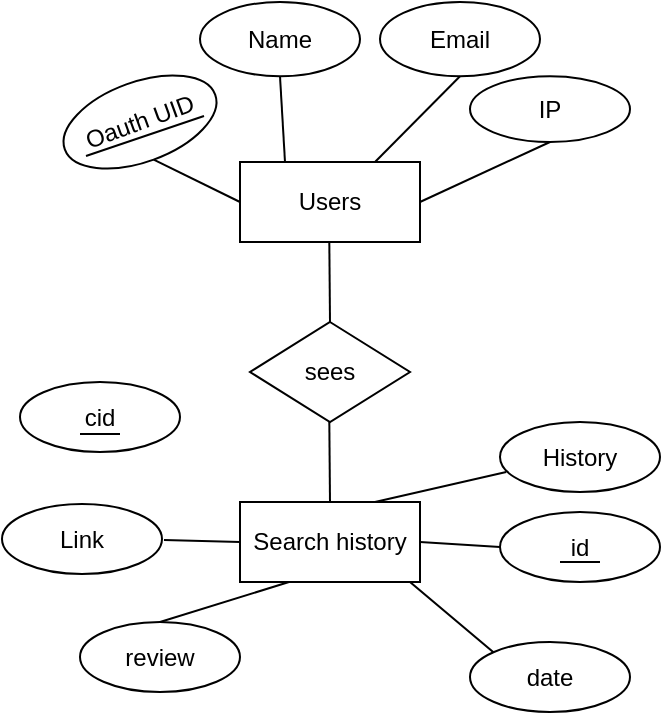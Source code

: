 <mxfile version="24.9.3">
  <diagram name="Page-1" id="CrL3ho2xiwmBCw55VYt6">
    <mxGraphModel dx="724" dy="397" grid="1" gridSize="10" guides="1" tooltips="1" connect="1" arrows="1" fold="1" page="1" pageScale="1" pageWidth="850" pageHeight="1100" math="0" shadow="0">
      <root>
        <mxCell id="0" />
        <mxCell id="1" parent="0" />
        <mxCell id="G_u9hs9IfjCtMMZhX1Wt-1" value="Users" style="rounded=0;whiteSpace=wrap;html=1;fillColor=none;" parent="1" vertex="1">
          <mxGeometry x="230" y="240" width="90" height="40" as="geometry" />
        </mxCell>
        <mxCell id="G_u9hs9IfjCtMMZhX1Wt-2" value="" style="endArrow=none;html=1;rounded=0;exitX=0;exitY=0.5;exitDx=0;exitDy=0;entryX=0.5;entryY=1;entryDx=0;entryDy=0;" parent="1" source="G_u9hs9IfjCtMMZhX1Wt-1" target="G_u9hs9IfjCtMMZhX1Wt-3" edge="1">
          <mxGeometry width="50" height="50" relative="1" as="geometry">
            <mxPoint x="220" y="260" as="sourcePoint" />
            <mxPoint x="210" y="210" as="targetPoint" />
          </mxGeometry>
        </mxCell>
        <mxCell id="G_u9hs9IfjCtMMZhX1Wt-3" value="Oauth UID" style="ellipse;whiteSpace=wrap;html=1;fillColor=none;rotation=-20;" parent="1" vertex="1">
          <mxGeometry x="140" y="200" width="80" height="40" as="geometry" />
        </mxCell>
        <mxCell id="G_u9hs9IfjCtMMZhX1Wt-4" value="" style="endArrow=none;html=1;rounded=0;exitX=0.25;exitY=0;exitDx=0;exitDy=0;entryX=0.5;entryY=1;entryDx=0;entryDy=0;" parent="1" source="G_u9hs9IfjCtMMZhX1Wt-1" target="G_u9hs9IfjCtMMZhX1Wt-5" edge="1">
          <mxGeometry width="50" height="50" relative="1" as="geometry">
            <mxPoint x="350" y="235.7" as="sourcePoint" />
            <mxPoint x="330" y="185.7" as="targetPoint" />
          </mxGeometry>
        </mxCell>
        <mxCell id="G_u9hs9IfjCtMMZhX1Wt-5" value="Name" style="ellipse;whiteSpace=wrap;html=1;fillColor=none;rotation=0;" parent="1" vertex="1">
          <mxGeometry x="210" y="160" width="80" height="37.11" as="geometry" />
        </mxCell>
        <mxCell id="G_u9hs9IfjCtMMZhX1Wt-8" value="" style="endArrow=none;html=1;rounded=0;exitX=0.75;exitY=0;exitDx=0;exitDy=0;entryX=0.5;entryY=1;entryDx=0;entryDy=0;" parent="1" source="G_u9hs9IfjCtMMZhX1Wt-1" target="G_u9hs9IfjCtMMZhX1Wt-9" edge="1">
          <mxGeometry width="50" height="50" relative="1" as="geometry">
            <mxPoint x="343" y="240" as="sourcePoint" />
            <mxPoint x="420" y="185.7" as="targetPoint" />
          </mxGeometry>
        </mxCell>
        <mxCell id="G_u9hs9IfjCtMMZhX1Wt-9" value="Email" style="ellipse;whiteSpace=wrap;html=1;fillColor=none;rotation=0;" parent="1" vertex="1">
          <mxGeometry x="300" y="160" width="80" height="37.11" as="geometry" />
        </mxCell>
        <mxCell id="G_u9hs9IfjCtMMZhX1Wt-10" value="" style="endArrow=none;html=1;rounded=0;exitX=1;exitY=0.5;exitDx=0;exitDy=0;entryX=0.5;entryY=1;entryDx=0;entryDy=0;" parent="1" source="G_u9hs9IfjCtMMZhX1Wt-1" target="G_u9hs9IfjCtMMZhX1Wt-11" edge="1">
          <mxGeometry width="50" height="50" relative="1" as="geometry">
            <mxPoint x="343" y="277.11" as="sourcePoint" />
            <mxPoint x="465" y="222.81" as="targetPoint" />
          </mxGeometry>
        </mxCell>
        <mxCell id="G_u9hs9IfjCtMMZhX1Wt-11" value="IP" style="ellipse;whiteSpace=wrap;html=1;fillColor=none;rotation=0;" parent="1" vertex="1">
          <mxGeometry x="345" y="197.11" width="80" height="32.89" as="geometry" />
        </mxCell>
        <mxCell id="G_u9hs9IfjCtMMZhX1Wt-12" value="" style="endArrow=none;html=1;rounded=0;" parent="1" edge="1">
          <mxGeometry width="50" height="50" relative="1" as="geometry">
            <mxPoint x="275" y="320" as="sourcePoint" />
            <mxPoint x="274.66" y="280" as="targetPoint" />
          </mxGeometry>
        </mxCell>
        <mxCell id="G_u9hs9IfjCtMMZhX1Wt-13" value="sees" style="rhombus;whiteSpace=wrap;html=1;fillColor=none;" parent="1" vertex="1">
          <mxGeometry x="235" y="320" width="80" height="50" as="geometry" />
        </mxCell>
        <mxCell id="G_u9hs9IfjCtMMZhX1Wt-14" value="" style="endArrow=none;html=1;rounded=0;" parent="1" edge="1">
          <mxGeometry width="50" height="50" relative="1" as="geometry">
            <mxPoint x="275" y="410" as="sourcePoint" />
            <mxPoint x="274.66" y="370" as="targetPoint" />
          </mxGeometry>
        </mxCell>
        <mxCell id="G_u9hs9IfjCtMMZhX1Wt-15" value="Search history" style="rounded=0;whiteSpace=wrap;html=1;fillColor=none;" parent="1" vertex="1">
          <mxGeometry x="230" y="410" width="90" height="40" as="geometry" />
        </mxCell>
        <mxCell id="G_u9hs9IfjCtMMZhX1Wt-21" value="Link" style="ellipse;whiteSpace=wrap;html=1;fillColor=none;rotation=0;" parent="1" vertex="1">
          <mxGeometry x="111" y="411" width="80" height="35" as="geometry" />
        </mxCell>
        <mxCell id="G_u9hs9IfjCtMMZhX1Wt-22" value="" style="endArrow=none;html=1;rounded=0;exitX=0;exitY=0.5;exitDx=0;exitDy=0;entryX=0.5;entryY=1;entryDx=0;entryDy=0;" parent="1" source="G_u9hs9IfjCtMMZhX1Wt-15" edge="1">
          <mxGeometry width="50" height="50" relative="1" as="geometry">
            <mxPoint x="235" y="450" as="sourcePoint" />
            <mxPoint x="192" y="429" as="targetPoint" />
          </mxGeometry>
        </mxCell>
        <mxCell id="G_u9hs9IfjCtMMZhX1Wt-26" value="History" style="ellipse;whiteSpace=wrap;html=1;fillColor=none;rotation=0;" parent="1" vertex="1">
          <mxGeometry x="360" y="370" width="80" height="35" as="geometry" />
        </mxCell>
        <mxCell id="G_u9hs9IfjCtMMZhX1Wt-28" value="" style="endArrow=none;html=1;rounded=0;entryX=0.039;entryY=0.714;entryDx=0;entryDy=0;exitX=0.75;exitY=0;exitDx=0;exitDy=0;entryPerimeter=0;" parent="1" source="G_u9hs9IfjCtMMZhX1Wt-15" target="G_u9hs9IfjCtMMZhX1Wt-26" edge="1">
          <mxGeometry width="50" height="50" relative="1" as="geometry">
            <mxPoint x="345" y="390" as="sourcePoint" />
            <mxPoint x="345" y="350" as="targetPoint" />
          </mxGeometry>
        </mxCell>
        <mxCell id="iVLt0lPun_Ovi0BRwyuc-1" value="id" style="ellipse;whiteSpace=wrap;html=1;fillColor=none;rotation=0;" vertex="1" parent="1">
          <mxGeometry x="360" y="415" width="80" height="35" as="geometry" />
        </mxCell>
        <mxCell id="iVLt0lPun_Ovi0BRwyuc-2" value="date" style="ellipse;whiteSpace=wrap;html=1;fillColor=none;rotation=0;" vertex="1" parent="1">
          <mxGeometry x="345" y="480" width="80" height="35" as="geometry" />
        </mxCell>
        <mxCell id="iVLt0lPun_Ovi0BRwyuc-3" value="" style="endArrow=none;html=1;rounded=0;exitX=0;exitY=0.5;exitDx=0;exitDy=0;" edge="1" parent="1" source="iVLt0lPun_Ovi0BRwyuc-1">
          <mxGeometry width="50" height="50" relative="1" as="geometry">
            <mxPoint x="340" y="390" as="sourcePoint" />
            <mxPoint x="320" y="430" as="targetPoint" />
          </mxGeometry>
        </mxCell>
        <mxCell id="iVLt0lPun_Ovi0BRwyuc-4" value="" style="endArrow=none;html=1;rounded=0;exitX=0;exitY=0;exitDx=0;exitDy=0;" edge="1" parent="1" source="iVLt0lPun_Ovi0BRwyuc-2">
          <mxGeometry width="50" height="50" relative="1" as="geometry">
            <mxPoint x="355" y="453" as="sourcePoint" />
            <mxPoint x="315" y="450" as="targetPoint" />
          </mxGeometry>
        </mxCell>
        <mxCell id="iVLt0lPun_Ovi0BRwyuc-5" value="review" style="ellipse;whiteSpace=wrap;html=1;fillColor=none;rotation=0;" vertex="1" parent="1">
          <mxGeometry x="150" y="470" width="80" height="35" as="geometry" />
        </mxCell>
        <mxCell id="iVLt0lPun_Ovi0BRwyuc-6" value="" style="endArrow=none;html=1;rounded=0;exitX=0.5;exitY=0;exitDx=0;exitDy=0;" edge="1" parent="1" source="iVLt0lPun_Ovi0BRwyuc-5">
          <mxGeometry width="50" height="50" relative="1" as="geometry">
            <mxPoint x="295.5" y="485" as="sourcePoint" />
            <mxPoint x="254.5" y="450" as="targetPoint" />
          </mxGeometry>
        </mxCell>
        <mxCell id="iVLt0lPun_Ovi0BRwyuc-7" value="" style="endArrow=none;html=1;rounded=0;" edge="1" parent="1">
          <mxGeometry width="50" height="50" relative="1" as="geometry">
            <mxPoint x="212" y="217" as="sourcePoint" />
            <mxPoint x="153" y="237" as="targetPoint" />
          </mxGeometry>
        </mxCell>
        <mxCell id="iVLt0lPun_Ovi0BRwyuc-8" value="" style="endArrow=none;html=1;rounded=0;" edge="1" parent="1">
          <mxGeometry width="50" height="50" relative="1" as="geometry">
            <mxPoint x="410" y="440" as="sourcePoint" />
            <mxPoint x="390" y="440" as="targetPoint" />
          </mxGeometry>
        </mxCell>
        <mxCell id="iVLt0lPun_Ovi0BRwyuc-9" value="cid" style="ellipse;whiteSpace=wrap;html=1;fillColor=none;rotation=0;" vertex="1" parent="1">
          <mxGeometry x="120" y="350" width="80" height="35" as="geometry" />
        </mxCell>
        <mxCell id="iVLt0lPun_Ovi0BRwyuc-10" value="" style="endArrow=none;html=1;rounded=0;" edge="1" parent="1">
          <mxGeometry width="50" height="50" relative="1" as="geometry">
            <mxPoint x="170" y="376" as="sourcePoint" />
            <mxPoint x="150" y="376" as="targetPoint" />
          </mxGeometry>
        </mxCell>
      </root>
    </mxGraphModel>
  </diagram>
</mxfile>
